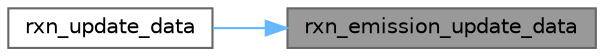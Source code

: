 digraph "rxn_emission_update_data"
{
 // LATEX_PDF_SIZE
  bgcolor="transparent";
  edge [fontname=Helvetica,fontsize=10,labelfontname=Helvetica,labelfontsize=10];
  node [fontname=Helvetica,fontsize=10,shape=box,height=0.2,width=0.4];
  rankdir="RL";
  Node1 [label="rxn_emission_update_data",height=0.2,width=0.4,color="gray40", fillcolor="grey60", style="filled", fontcolor="black",tooltip="Update reaction data."];
  Node1 -> Node2 [dir="back",color="steelblue1",style="solid"];
  Node2 [label="rxn_update_data",height=0.2,width=0.4,color="grey40", fillcolor="white", style="filled",URL="$rxn__solver_8c.html#ae35bddd1d3cc8d012789600176c7595b",tooltip="Update reaction data."];
}
